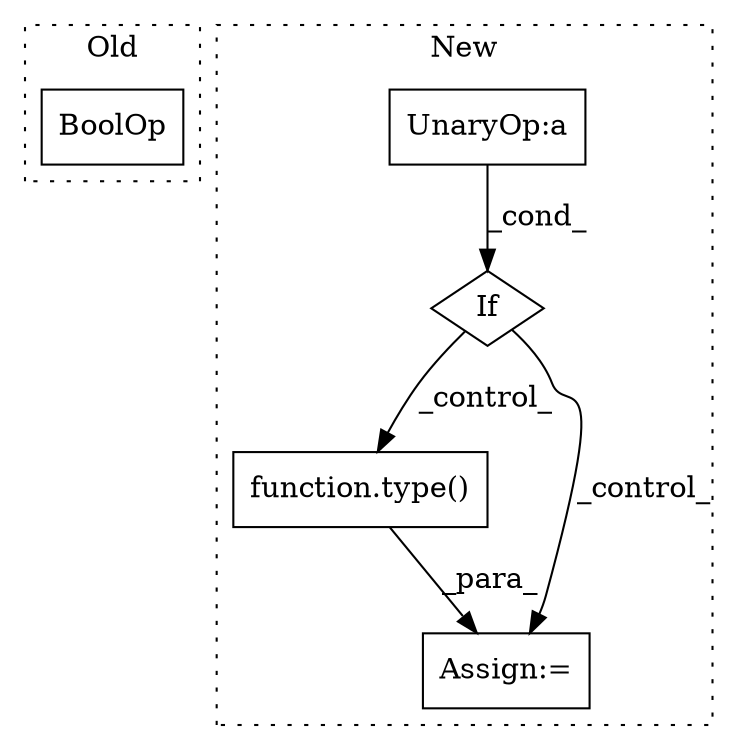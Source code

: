 digraph G {
subgraph cluster0 {
1 [label="BoolOp" a="72" s="1765" l="65" shape="box"];
label = "Old";
style="dotted";
}
subgraph cluster1 {
2 [label="function.type()" a="75" s="1790,1820" l="5,1" shape="box"];
3 [label="Assign:=" a="68" s="1842" l="3" shape="box"];
4 [label="If" a="96" s="1605" l="3" shape="diamond"];
5 [label="UnaryOp:a" a="61" s="1608" l="15" shape="box"];
label = "New";
style="dotted";
}
2 -> 3 [label="_para_"];
4 -> 2 [label="_control_"];
4 -> 3 [label="_control_"];
5 -> 4 [label="_cond_"];
}